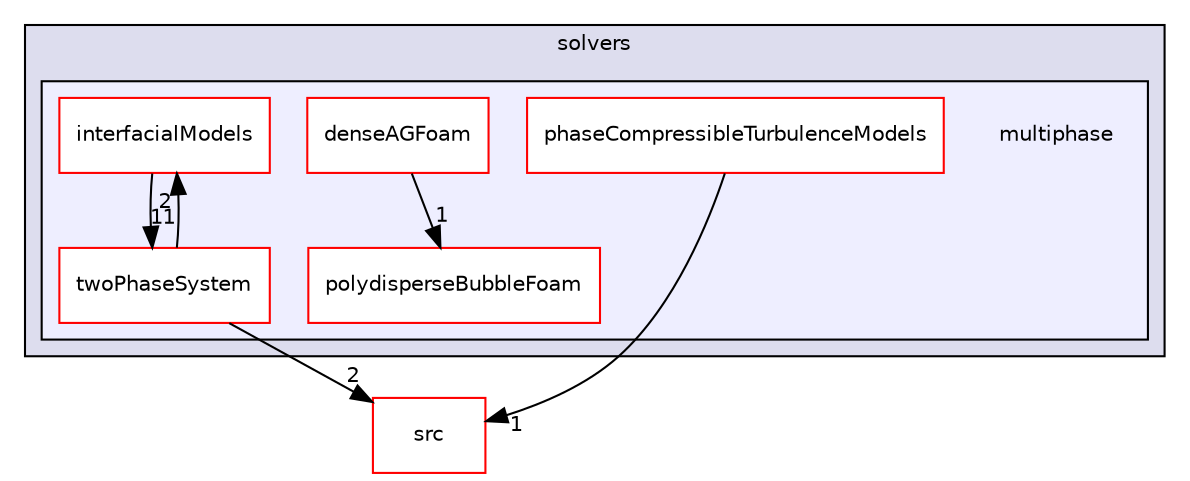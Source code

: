 digraph "multiphase" {
  bgcolor=transparent;
  compound=true
  node [ fontsize="10", fontname="Helvetica"];
  edge [ labelfontsize="10", labelfontname="Helvetica"];
  subgraph clusterdir_fdd174abb8ada244b49e98779c87ac3c {
    graph [ bgcolor="#ddddee", pencolor="black", label="solvers" fontname="Helvetica", fontsize="10", URL="dir_fdd174abb8ada244b49e98779c87ac3c.html"]
  subgraph clusterdir_d62a5a20700de1cb9696e405d497a576 {
    graph [ bgcolor="#eeeeff", pencolor="black", label="" URL="dir_d62a5a20700de1cb9696e405d497a576.html"];
    dir_d62a5a20700de1cb9696e405d497a576 [shape=plaintext label="multiphase"];
    dir_fbf46af2d993e4f57d56cdda57485ece [shape=box label="denseAGFoam" color="red" fillcolor="white" style="filled" URL="dir_fbf46af2d993e4f57d56cdda57485ece.html"];
    dir_917add706488739a95df57895f4aaf2a [shape=box label="interfacialModels" color="red" fillcolor="white" style="filled" URL="dir_917add706488739a95df57895f4aaf2a.html"];
    dir_de80645838dc4e2c646f90955690d193 [shape=box label="phaseCompressibleTurbulenceModels" color="red" fillcolor="white" style="filled" URL="dir_de80645838dc4e2c646f90955690d193.html"];
    dir_22d1f047d7543bdb8ca422f5327c396a [shape=box label="polydisperseBubbleFoam" color="red" fillcolor="white" style="filled" URL="dir_22d1f047d7543bdb8ca422f5327c396a.html"];
    dir_c8dd8d838525102dfd397a50c2714810 [shape=box label="twoPhaseSystem" color="red" fillcolor="white" style="filled" URL="dir_c8dd8d838525102dfd397a50c2714810.html"];
  }
  }
  dir_68267d1309a1af8e8297ef4c3efbcdba [shape=box label="src" color="red" URL="dir_68267d1309a1af8e8297ef4c3efbcdba.html"];
  dir_fbf46af2d993e4f57d56cdda57485ece->dir_22d1f047d7543bdb8ca422f5327c396a [headlabel="1", labeldistance=1.5 headhref="dir_000022_000105.html"];
  dir_c8dd8d838525102dfd397a50c2714810->dir_68267d1309a1af8e8297ef4c3efbcdba [headlabel="2", labeldistance=1.5 headhref="dir_000054_000000.html"];
  dir_c8dd8d838525102dfd397a50c2714810->dir_917add706488739a95df57895f4aaf2a [headlabel="2", labeldistance=1.5 headhref="dir_000054_000014.html"];
  dir_de80645838dc4e2c646f90955690d193->dir_68267d1309a1af8e8297ef4c3efbcdba [headlabel="1", labeldistance=1.5 headhref="dir_000009_000000.html"];
  dir_917add706488739a95df57895f4aaf2a->dir_c8dd8d838525102dfd397a50c2714810 [headlabel="11", labeldistance=1.5 headhref="dir_000014_000054.html"];
}
